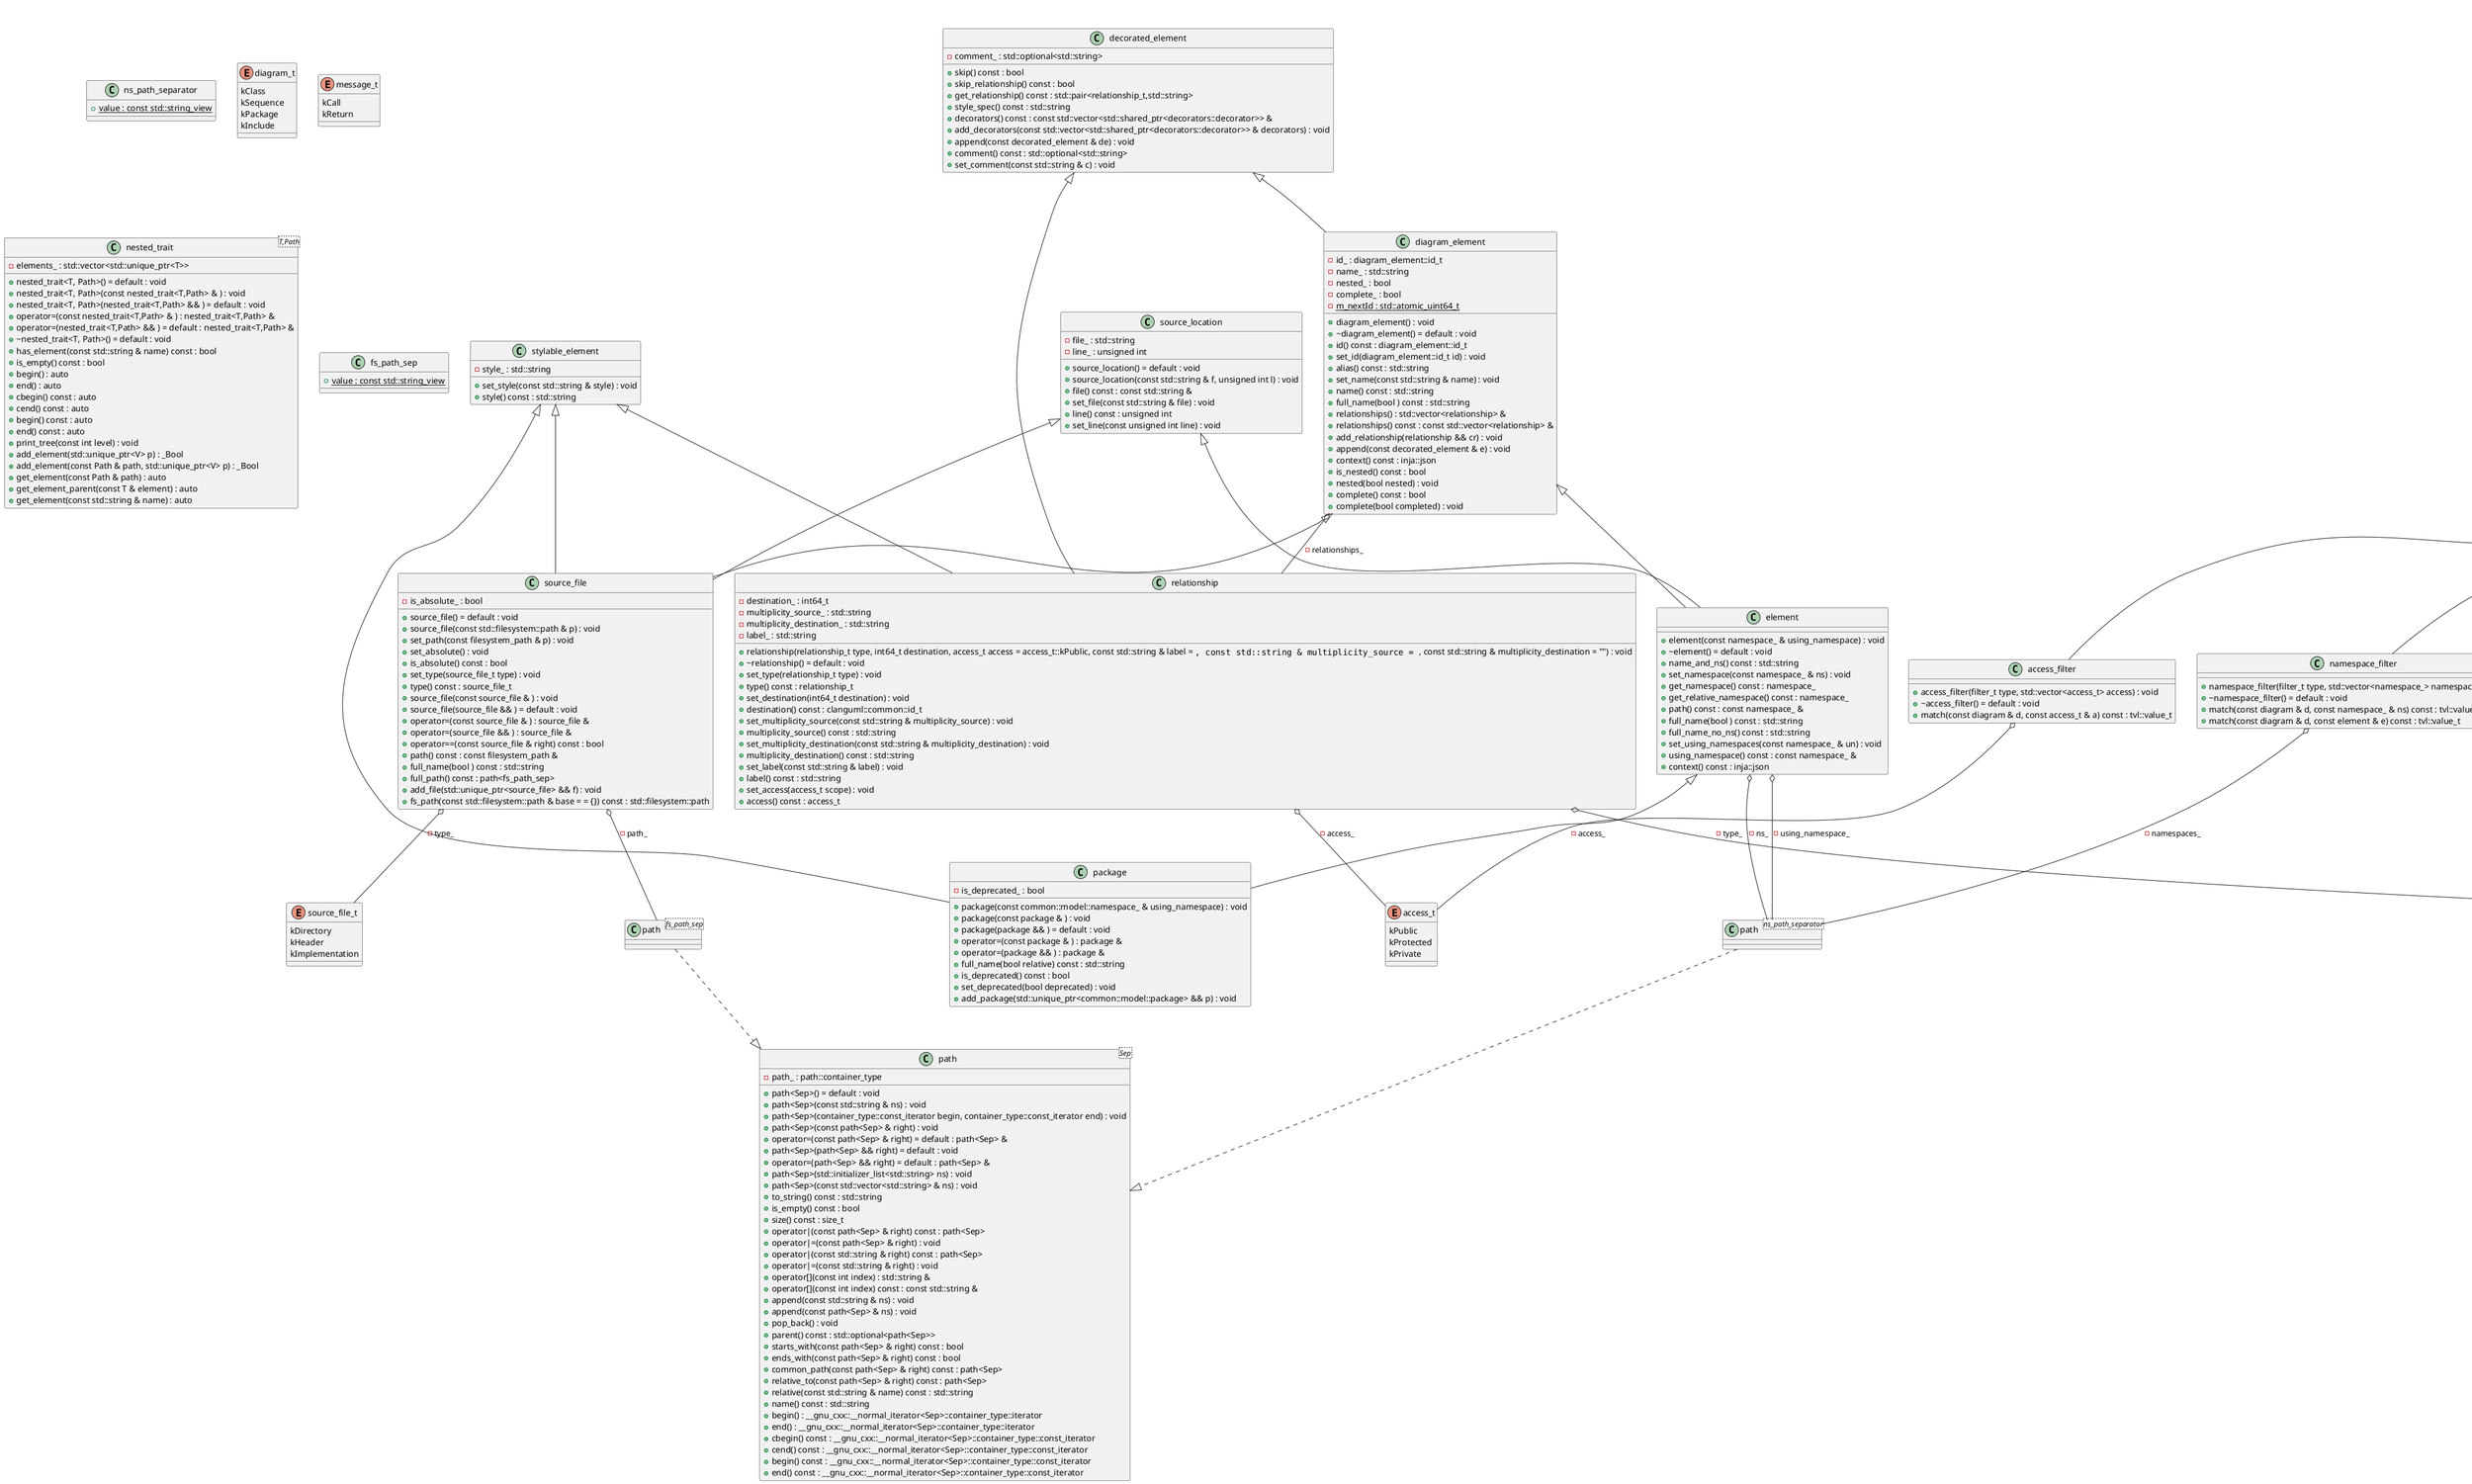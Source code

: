 @startuml
title clang-uml common diagram model
class "path<Sep>" as C_0001932252426145029507
class C_0001932252426145029507 [[https://github.com/bkryza/clang-uml/blob/b3382d8f041665d83d907a47f3dd9f0fd341e837/src/common/model/path.h#L28{path}]] {
+path<Sep>() = default : void
+path<Sep>(const std::string & ns) : void
+path<Sep>(container_type::const_iterator begin, container_type::const_iterator end) : void
+path<Sep>(const path<Sep> & right) : void
+operator=(const path<Sep> & right) = default : path<Sep> &
+path<Sep>(path<Sep> && right) = default : void
+operator=(path<Sep> && right) = default : path<Sep> &
+path<Sep>(std::initializer_list<std::string> ns) : void
+path<Sep>(const std::vector<std::string> & ns) : void
+to_string() const : std::string
+is_empty() const : bool
+size() const : size_t
+operator|(const path<Sep> & right) const : path<Sep>
+operator|=(const path<Sep> & right) : void
+operator|(const std::string & right) const : path<Sep>
+operator|=(const std::string & right) : void
+operator[](const int index) : std::string &
+operator[](const int index) const : const std::string &
+append(const std::string & ns) : void
+append(const path<Sep> & ns) : void
+pop_back() : void
+parent() const : std::optional<path<Sep>>
+starts_with(const path<Sep> & right) const : bool
+ends_with(const path<Sep> & right) const : bool
+common_path(const path<Sep> & right) const : path<Sep>
+relative_to(const path<Sep> & right) const : path<Sep>
+relative(const std::string & name) const : std::string
+name() const : std::string
+begin() : __gnu_cxx::__normal_iterator<Sep>::container_type::iterator
+end() : __gnu_cxx::__normal_iterator<Sep>::container_type::iterator
+cbegin() const : __gnu_cxx::__normal_iterator<Sep>::container_type::const_iterator
+cend() const : __gnu_cxx::__normal_iterator<Sep>::container_type::const_iterator
+begin() const : __gnu_cxx::__normal_iterator<Sep>::container_type::const_iterator
+end() const : __gnu_cxx::__normal_iterator<Sep>::container_type::const_iterator
-path_ : path::container_type [[[https://github.com/bkryza/clang-uml/blob/b3382d8f041665d83d907a47f3dd9f0fd341e837/src/common/model/path.h#L216{path_}]]]
}
class "ns_path_separator" as C_0001331923285602672865
class C_0001331923285602672865 [[https://github.com/bkryza/clang-uml/blob/b3382d8f041665d83d907a47f3dd9f0fd341e837/src/common/model/namespace.h#L28{ns_path_separator}]] {
{static} +value : const std::string_view [[[https://github.com/bkryza/clang-uml/blob/b3382d8f041665d83d907a47f3dd9f0fd341e837/src/common/model/namespace.h#L29{value}]]]
}
enum "diagram_t" as C_0000911024010877522257
enum C_0000911024010877522257 [[https://github.com/bkryza/clang-uml/blob/b3382d8f041665d83d907a47f3dd9f0fd341e837/src/common/model/enums.h#L24{diagram_t}]] {
kClass
kSequence
kPackage
kInclude
}
enum "access_t" as C_0002077031342744882956
enum C_0002077031342744882956 [[https://github.com/bkryza/clang-uml/blob/b3382d8f041665d83d907a47f3dd9f0fd341e837/src/common/model/enums.h#L26{access_t}]] {
kPublic
kProtected
kPrivate
}
enum "relationship_t" as C_0000229140160180072950
enum C_0000229140160180072950 [[https://github.com/bkryza/clang-uml/blob/b3382d8f041665d83d907a47f3dd9f0fd341e837/src/common/model/enums.h#L28{relationship_t}]] {
kNone
kExtension
kComposition
kAggregation
kContainment
kOwnership
kAssociation
kInstantiation
kFriendship
kAlias
kDependency
}
enum "message_t" as C_0001623832985137466228
enum C_0001623832985137466228 [[https://github.com/bkryza/clang-uml/blob/b3382d8f041665d83d907a47f3dd9f0fd341e837/src/common/model/enums.h#L42{message_t}]] {
kCall
kReturn
}
class "decorated_element" as C_0001117102382624673118
class C_0001117102382624673118 [[https://github.com/bkryza/clang-uml/blob/b3382d8f041665d83d907a47f3dd9f0fd341e837/src/common/model/decorated_element.h#L31{decorated_element}]] {
+skip() const : bool
+skip_relationship() const : bool
+get_relationship() const : std::pair<relationship_t,std::string>
+style_spec() const : std::string
+decorators() const : const std::vector<std::shared_ptr<decorators::decorator>> &
+add_decorators(const std::vector<std::shared_ptr<decorators::decorator>> & decorators) : void
+append(const decorated_element & de) : void
+comment() const : std::optional<std::string>
+set_comment(const std::string & c) : void
-comment_ : std::optional<std::string> [[[https://github.com/bkryza/clang-uml/blob/b3382d8f041665d83d907a47f3dd9f0fd341e837/src/common/model/decorated_element.h#L55{comment_}]]]
}
class "stylable_element" as C_0002077846075979426940
class C_0002077846075979426940 [[https://github.com/bkryza/clang-uml/blob/b3382d8f041665d83d907a47f3dd9f0fd341e837/src/common/model/stylable_element.h#L24{stylable_element}]] {
+set_style(const std::string & style) : void
+style() const : std::string
-style_ : std::string [[[https://github.com/bkryza/clang-uml/blob/b3382d8f041665d83d907a47f3dd9f0fd341e837/src/common/model/stylable_element.h#L30{style_}]]]
}
class "relationship" as C_0002046336758797367926
class C_0002046336758797367926 [[https://github.com/bkryza/clang-uml/blob/b3382d8f041665d83d907a47f3dd9f0fd341e837/src/common/model/relationship.h#L28{relationship}]] {
+relationship(relationship_t type, int64_t destination, access_t access = access_t::kPublic, const std::string & label = "", const std::string & multiplicity_source = "", const std::string & multiplicity_destination = "") : void
+~relationship() = default : void
+set_type(relationship_t type) : void
+type() const : relationship_t
+set_destination(int64_t destination) : void
+destination() const : clanguml::common::id_t
+set_multiplicity_source(const std::string & multiplicity_source) : void
+multiplicity_source() const : std::string
+set_multiplicity_destination(const std::string & multiplicity_destination) : void
+multiplicity_destination() const : std::string
+set_label(const std::string & label) : void
+label() const : std::string
+set_access(access_t scope) : void
+access() const : access_t
-destination_ : int64_t [[[https://github.com/bkryza/clang-uml/blob/b3382d8f041665d83d907a47f3dd9f0fd341e837/src/common/model/relationship.h#L61{destination_}]]]
-multiplicity_source_ : std::string [[[https://github.com/bkryza/clang-uml/blob/b3382d8f041665d83d907a47f3dd9f0fd341e837/src/common/model/relationship.h#L62{multiplicity_source_}]]]
-multiplicity_destination_ : std::string [[[https://github.com/bkryza/clang-uml/blob/b3382d8f041665d83d907a47f3dd9f0fd341e837/src/common/model/relationship.h#L63{multiplicity_destination_}]]]
-label_ : std::string [[[https://github.com/bkryza/clang-uml/blob/b3382d8f041665d83d907a47f3dd9f0fd341e837/src/common/model/relationship.h#L64{label_}]]]
}
class "diagram_element" as C_0001073500714379115414
class C_0001073500714379115414 [[https://github.com/bkryza/clang-uml/blob/b3382d8f041665d83d907a47f3dd9f0fd341e837/src/common/model/diagram_element.h#L33{diagram_element}]] {
+diagram_element() : void
+~diagram_element() = default : void
+id() const : diagram_element::id_t
+set_id(diagram_element::id_t id) : void
+alias() const : std::string
+set_name(const std::string & name) : void
+name() const : std::string
+full_name(bool ) const : std::string
+relationships() : std::vector<relationship> &
+relationships() const : const std::vector<relationship> &
+add_relationship(relationship && cr) : void
+append(const decorated_element & e) : void
+context() const : inja::json
+is_nested() const : bool
+nested(bool nested) : void
+complete() const : bool
+complete(bool completed) : void
-id_ : diagram_element::id_t [[[https://github.com/bkryza/clang-uml/blob/b3382d8f041665d83d907a47f3dd9f0fd341e837/src/common/model/diagram_element.h#L77{id_}]]]
-name_ : std::string [[[https://github.com/bkryza/clang-uml/blob/b3382d8f041665d83d907a47f3dd9f0fd341e837/src/common/model/diagram_element.h#L78{name_}]]]
-nested_ : bool [[[https://github.com/bkryza/clang-uml/blob/b3382d8f041665d83d907a47f3dd9f0fd341e837/src/common/model/diagram_element.h#L80{nested_}]]]
-complete_ : bool [[[https://github.com/bkryza/clang-uml/blob/b3382d8f041665d83d907a47f3dd9f0fd341e837/src/common/model/diagram_element.h#L81{complete_}]]]
{static} -m_nextId : std::atomic_uint64_t [[[https://github.com/bkryza/clang-uml/blob/b3382d8f041665d83d907a47f3dd9f0fd341e837/src/common/model/diagram_element.h#L83{m_nextId}]]]
}
class "nested_trait<T,Path>" as C_0000891208748219309562
class C_0000891208748219309562 [[https://github.com/bkryza/clang-uml/blob/b3382d8f041665d83d907a47f3dd9f0fd341e837/src/common/model/nested_trait.h#L28{nested_trait}]] {
+nested_trait<T, Path>() = default : void
+nested_trait<T, Path>(const nested_trait<T,Path> & ) : void
+nested_trait<T, Path>(nested_trait<T,Path> && ) = default : void
+operator=(const nested_trait<T,Path> & ) : nested_trait<T,Path> &
+operator=(nested_trait<T,Path> && ) = default : nested_trait<T,Path> &
+~nested_trait<T, Path>() = default : void
+has_element(const std::string & name) const : bool
+is_empty() const : bool
+begin() : auto
+end() : auto
+cbegin() const : auto
+cend() const : auto
+begin() const : auto
+end() const : auto
+print_tree(const int level) : void
+add_element(std::unique_ptr<V> p) : _Bool
+add_element(const Path & path, std::unique_ptr<V> p) : _Bool
+get_element(const Path & path) : auto
+get_element_parent(const T & element) : auto
+get_element(const std::string & name) : auto
-elements_ : std::vector<std::unique_ptr<T>> [[[https://github.com/bkryza/clang-uml/blob/b3382d8f041665d83d907a47f3dd9f0fd341e837/src/common/model/nested_trait.h#L171{elements_}]]]
}
class "source_location" as C_0000895261582183440230
class C_0000895261582183440230 [[https://github.com/bkryza/clang-uml/blob/b3382d8f041665d83d907a47f3dd9f0fd341e837/src/common/model/source_location.h#L24{source_location}]] {
+source_location() = default : void
+source_location(const std::string & f, unsigned int l) : void
+file() const : const std::string &
+set_file(const std::string & file) : void
+line() const : unsigned int
+set_line(const unsigned int line) : void
-file_ : std::string [[[https://github.com/bkryza/clang-uml/blob/b3382d8f041665d83d907a47f3dd9f0fd341e837/src/common/model/source_location.h#L43{file_}]]]
-line_ : unsigned int [[[https://github.com/bkryza/clang-uml/blob/b3382d8f041665d83d907a47f3dd9f0fd341e837/src/common/model/source_location.h#L44{line_}]]]
}
enum "source_file_t" as C_0001490157860030300113
enum C_0001490157860030300113 [[https://github.com/bkryza/clang-uml/blob/b3382d8f041665d83d907a47f3dd9f0fd341e837/src/common/model/source_file.h#L37{source_file_t}]] {
kDirectory
kHeader
kImplementation
}
class "fs_path_sep" as C_0000640258162892495349
class C_0000640258162892495349 [[https://github.com/bkryza/clang-uml/blob/b3382d8f041665d83d907a47f3dd9f0fd341e837/src/common/model/source_file.h#L39{fs_path_sep}]] {
{static} +value : const std::string_view [[[https://github.com/bkryza/clang-uml/blob/b3382d8f041665d83d907a47f3dd9f0fd341e837/src/common/model/source_file.h#L40{value}]]]
}
class "path<fs_path_sep>" as C_0001035161069848456027
class C_0001035161069848456027 {
}
class "source_file" as C_0000785714713072053129
class C_0000785714713072053129 [[https://github.com/bkryza/clang-uml/blob/b3382d8f041665d83d907a47f3dd9f0fd341e837/src/common/model/source_file.h#L45{source_file}]] {
+source_file() = default : void
+source_file(const std::filesystem::path & p) : void
+set_path(const filesystem_path & p) : void
+set_absolute() : void
+is_absolute() const : bool
+set_type(source_file_t type) : void
+type() const : source_file_t
+source_file(const source_file & ) : void
+source_file(source_file && ) = default : void
+operator=(const source_file & ) : source_file &
+operator=(source_file && ) : source_file &
+operator==(const source_file & right) const : bool
+path() const : const filesystem_path &
+full_name(bool ) const : std::string
+full_path() const : path<fs_path_sep>
+add_file(std::unique_ptr<source_file> && f) : void
+fs_path(const std::filesystem::path & base = = {}) const : std::filesystem::path
-is_absolute_ : bool [[[https://github.com/bkryza/clang-uml/blob/b3382d8f041665d83d907a47f3dd9f0fd341e837/src/common/model/source_file.h#L120{is_absolute_}]]]
}
class "path<ns_path_separator>" as C_0001618725806424907966
class C_0001618725806424907966 {
}
abstract "diagram" as C_0000197068985320835874
abstract C_0000197068985320835874 [[https://github.com/bkryza/clang-uml/blob/b3382d8f041665d83d907a47f3dd9f0fd341e837/src/common/model/diagram.h#L34{diagram}]] {
+diagram() : void
+~diagram() : void
{abstract} +type() const = 0 : diagram_t
{abstract} +get(const std::string & full_name) const = 0 : clanguml::common::optional_ref<diagram_element>
{abstract} +get(const diagram_element::id_t id) const = 0 : clanguml::common::optional_ref<diagram_element>
+diagram(const diagram & ) : void
+diagram(diagram && ) : void
+operator=(const diagram & ) : diagram &
+operator=(diagram && ) : diagram &
+set_name(const std::string & name) : void
+name() const : std::string
+set_filter(std::unique_ptr<diagram_filter> filter) : void
+set_complete(bool complete) : void
+complete() const : bool
+should_include(const element & e) const : bool
+should_include(const std::string & e) const : bool
+should_include(const source_file & path) const : bool
+should_include(const relationship r) const : bool
+should_include(const relationship_t r) const : bool
+should_include(const access_t s) const : bool
+has_element(const diagram_element::id_t id) const : bool
+should_include(const namespace_ & ns, const std::string & name) const : bool
-name_ : std::string [[[https://github.com/bkryza/clang-uml/blob/b3382d8f041665d83d907a47f3dd9f0fd341e837/src/common/model/diagram.h#L78{name_}]]]
-complete_ : bool [[[https://github.com/bkryza/clang-uml/blob/b3382d8f041665d83d907a47f3dd9f0fd341e837/src/common/model/diagram.h#L80{complete_}]]]
}
class "element" as C_0002069520381434407937
class C_0002069520381434407937 [[https://github.com/bkryza/clang-uml/blob/b3382d8f041665d83d907a47f3dd9f0fd341e837/src/common/model/element.h#L35{element}]] {
+element(const namespace_ & using_namespace) : void
+~element() = default : void
+name_and_ns() const : std::string
+set_namespace(const namespace_ & ns) : void
+get_namespace() const : namespace_
+get_relative_namespace() const : namespace_
+path() const : const namespace_ &
+full_name(bool ) const : std::string
+full_name_no_ns() const : std::string
+set_using_namespaces(const namespace_ & un) : void
+using_namespace() const : const namespace_ &
+context() const : inja::json
}
class "package" as C_0002143286684830686854
class C_0002143286684830686854 [[https://github.com/bkryza/clang-uml/blob/b3382d8f041665d83d907a47f3dd9f0fd341e837/src/common/model/package.h#L34{package}]] {
+package(const common::model::namespace_ & using_namespace) : void
+package(const package & ) : void
+package(package && ) = default : void
+operator=(const package & ) : package &
+operator=(package && ) : package &
+full_name(bool relative) const : std::string
+is_deprecated() const : bool
+set_deprecated(bool deprecated) : void
+add_package(std::unique_ptr<common::model::package> && p) : void
-is_deprecated_ : bool [[[https://github.com/bkryza/clang-uml/blob/b3382d8f041665d83d907a47f3dd9f0fd341e837/src/common/model/package.h#L54{is_deprecated_}]]]
}
enum "filter_t" as C_0001931666600378768700
enum C_0001931666600378768700 [[https://github.com/bkryza/clang-uml/blob/b3382d8f041665d83d907a47f3dd9f0fd341e837/src/common/model/diagram_filter.h#L36{filter_t}]] {
kInclusive
kExclusive
}
class "filter_visitor" as C_0000469458052685692314
class C_0000469458052685692314 [[https://github.com/bkryza/clang-uml/blob/b3382d8f041665d83d907a47f3dd9f0fd341e837/src/common/model/diagram_filter.h#L56{filter_visitor}]] {
+filter_visitor(filter_t type) : void
+~filter_visitor() = default : void
+match(const diagram & d, const common::model::element & e) const : tvl::value_t
+match(const diagram & d, const common::model::relationship_t & r) const : tvl::value_t
+match(const diagram & d, const common::model::access_t & a) const : tvl::value_t
+match(const diagram & d, const common::model::namespace_ & ns) const : tvl::value_t
+match(const diagram & d, const common::model::source_file & f) const : tvl::value_t
+is_inclusive() const : bool
+is_exclusive() const : bool
+type() const : filter_t
}
class "anyof_filter" as C_0000605829206649563575
class C_0000605829206649563575 [[https://github.com/bkryza/clang-uml/blob/b3382d8f041665d83d907a47f3dd9f0fd341e837/src/common/model/diagram_filter.h#L86{anyof_filter}]] {
+anyof_filter(filter_t type, std::vector<std::unique_ptr<filter_visitor>> filters) : void
+~anyof_filter() = default : void
+match(const diagram & d, const common::model::element & e) const : tvl::value_t
+match(const diagram & d, const common::model::source_file & e) const : tvl::value_t
}
class "namespace_filter" as C_0001816240256470820189
class C_0001816240256470820189 [[https://github.com/bkryza/clang-uml/blob/b3382d8f041665d83d907a47f3dd9f0fd341e837/src/common/model/diagram_filter.h#L102{namespace_filter}]] {
+namespace_filter(filter_t type, std::vector<namespace_> namespaces) : void
+~namespace_filter() = default : void
+match(const diagram & d, const namespace_ & ns) const : tvl::value_t
+match(const diagram & d, const element & e) const : tvl::value_t
}
class "element_filter" as C_0000690341236618660423
class C_0000690341236618660423 [[https://github.com/bkryza/clang-uml/blob/b3382d8f041665d83d907a47f3dd9f0fd341e837/src/common/model/diagram_filter.h#L115{element_filter}]] {
+element_filter(filter_t type, std::vector<std::string> elements) : void
+~element_filter() = default : void
+match(const diagram & d, const element & e) const : tvl::value_t
-elements_ : std::vector<std::string> [[[https://github.com/bkryza/clang-uml/blob/b3382d8f041665d83d907a47f3dd9f0fd341e837/src/common/model/diagram_filter.h#L123{elements_}]]]
}
class "subclass_filter" as C_0001389919526184251760
class C_0001389919526184251760 [[https://github.com/bkryza/clang-uml/blob/b3382d8f041665d83d907a47f3dd9f0fd341e837/src/common/model/diagram_filter.h#L126{subclass_filter}]] {
+subclass_filter(filter_t type, std::vector<std::string> roots) : void
+~subclass_filter() = default : void
+match(const diagram & d, const element & e) const : tvl::value_t
-roots_ : std::vector<std::string> [[[https://github.com/bkryza/clang-uml/blob/b3382d8f041665d83d907a47f3dd9f0fd341e837/src/common/model/diagram_filter.h#L134{roots_}]]]
}
class "edge_traversal_filter<DiagramT,ElementT,MatchOverrideT>" as C_0001412380775311155780
class C_0001412380775311155780 [[https://github.com/bkryza/clang-uml/blob/b3382d8f041665d83d907a47f3dd9f0fd341e837/src/common/model/diagram_filter.h#L139{edge_traversal_filter}]] {
+edge_traversal_filter<DiagramT, ElementT, MatchOverrideT>(filter_t type, relationship_t relationship, std::vector<std::string> roots, bool forward = false) : void
+~edge_traversal_filter<DiagramT, ElementT, MatchOverrideT>() = default : void
+match(const diagram & d, const MatchOverrideT & e) const : tvl::value_t
-add_parents(const DiagramT & cd) const : void
-init(const DiagramT & cd) const : void
-add_adjacent(const C & from, const D & to, const std::vector<relationship_t> & relationships) : _Bool
-roots_ : std::vector<std::string> [[[https://github.com/bkryza/clang-uml/blob/b3382d8f041665d83d907a47f3dd9f0fd341e837/src/common/model/diagram_filter.h#L272{roots_}]]]
-initialized_ : bool [[[https://github.com/bkryza/clang-uml/blob/b3382d8f041665d83d907a47f3dd9f0fd341e837/src/common/model/diagram_filter.h#L274{initialized_}]]]
-matching_elements_ : clanguml::common::reference_set<ElementT> [[[https://github.com/bkryza/clang-uml/blob/b3382d8f041665d83d907a47f3dd9f0fd341e837/src/common/model/diagram_filter.h#L275{matching_elements_}]]]
-forward_ : bool [[[https://github.com/bkryza/clang-uml/blob/b3382d8f041665d83d907a47f3dd9f0fd341e837/src/common/model/diagram_filter.h#L276{forward_}]]]
}
class "relationship_filter" as C_0001195713008101262477
class C_0001195713008101262477 [[https://github.com/bkryza/clang-uml/blob/b3382d8f041665d83d907a47f3dd9f0fd341e837/src/common/model/diagram_filter.h#L279{relationship_filter}]] {
+relationship_filter(filter_t type, std::vector<relationship_t> relationships) : void
+~relationship_filter() = default : void
+match(const diagram & d, const relationship_t & r) const : tvl::value_t
}
class "access_filter" as C_0001098184343448999590
class C_0001098184343448999590 [[https://github.com/bkryza/clang-uml/blob/b3382d8f041665d83d907a47f3dd9f0fd341e837/src/common/model/diagram_filter.h#L292{access_filter}]] {
+access_filter(filter_t type, std::vector<access_t> access) : void
+~access_filter() = default : void
+match(const diagram & d, const access_t & a) const : tvl::value_t
}
class "context_filter" as C_0002078668697238559556
class C_0002078668697238559556 [[https://github.com/bkryza/clang-uml/blob/b3382d8f041665d83d907a47f3dd9f0fd341e837/src/common/model/diagram_filter.h#L303{context_filter}]] {
+context_filter(filter_t type, std::vector<std::string> context) : void
+~context_filter() = default : void
+match(const diagram & d, const element & r) const : tvl::value_t
-context_ : std::vector<std::string> [[[https://github.com/bkryza/clang-uml/blob/b3382d8f041665d83d907a47f3dd9f0fd341e837/src/common/model/diagram_filter.h#L311{context_}]]]
}
class "paths_filter" as C_0000831536458766184760
class C_0000831536458766184760 [[https://github.com/bkryza/clang-uml/blob/b3382d8f041665d83d907a47f3dd9f0fd341e837/src/common/model/diagram_filter.h#L314{paths_filter}]] {
+paths_filter(filter_t type, const std::filesystem::path & root, std::vector<std::filesystem::path> p) : void
+~paths_filter() = default : void
+match(const diagram & d, const common::model::source_file & r) const : tvl::value_t
}
class "diagram_filter" as C_0002054140694270036745
class C_0002054140694270036745 [[https://github.com/bkryza/clang-uml/blob/b3382d8f041665d83d907a47f3dd9f0fd341e837/src/common/model/diagram_filter.h#L328{diagram_filter}]] {
+diagram_filter(const common::model::diagram & d, const config::diagram & c) : void
+add_inclusive_filter(std::unique_ptr<filter_visitor> fv) : void
+add_exclusive_filter(std::unique_ptr<filter_visitor> fv) : void
+should_include(namespace_ ns, const std::string & name) const : bool
-init_filters(const config::diagram & c) : void
+should_include(const T & e) : _Bool
}
C_0002046336758797367926 o-- C_0000229140160180072950 : -type_
C_0002046336758797367926 o-- C_0002077031342744882956 : -access_
C_0001117102382624673118 <|-- C_0002046336758797367926
C_0002077846075979426940 <|-- C_0002046336758797367926
C_0001073500714379115414 o-- C_0002046336758797367926 : -relationships_
C_0001117102382624673118 <|-- C_0001073500714379115414
C_0001035161069848456027 ..|> C_0001932252426145029507
C_0000785714713072053129 o-- C_0001035161069848456027 : -path_
C_0000785714713072053129 o-- C_0001490157860030300113 : -type_
C_0001073500714379115414 <|-- C_0000785714713072053129
C_0002077846075979426940 <|-- C_0000785714713072053129
C_0000895261582183440230 <|-- C_0000785714713072053129
C_0001618725806424907966 ..|> C_0001932252426145029507
C_0000197068985320835874 o-- C_0002054140694270036745 : -filter_
C_0002069520381434407937 o-- C_0001618725806424907966 : -ns_
C_0002069520381434407937 o-- C_0001618725806424907966 : -using_namespace_
C_0001073500714379115414 <|-- C_0002069520381434407937
C_0000895261582183440230 <|-- C_0002069520381434407937
C_0002069520381434407937 <|-- C_0002143286684830686854
C_0002077846075979426940 <|-- C_0002143286684830686854
C_0000469458052685692314 o-- C_0001931666600378768700 : -type_
C_0000605829206649563575 o-- C_0000469458052685692314 : -filters_
C_0000469458052685692314 <|-- C_0000605829206649563575
C_0001816240256470820189 o-- C_0001618725806424907966 : -namespaces_
C_0000469458052685692314 <|-- C_0001816240256470820189
C_0000469458052685692314 <|-- C_0000690341236618660423
C_0000469458052685692314 <|-- C_0001389919526184251760
C_0001412380775311155780 o-- C_0000229140160180072950 : -relationship_
C_0000469458052685692314 <|-- C_0001412380775311155780
C_0001195713008101262477 o-- C_0000229140160180072950 : -relationships_
C_0000469458052685692314 <|-- C_0001195713008101262477
C_0001098184343448999590 o-- C_0002077031342744882956 : -access_
C_0000469458052685692314 <|-- C_0001098184343448999590
C_0000469458052685692314 <|-- C_0002078668697238559556
C_0000469458052685692314 <|-- C_0000831536458766184760
C_0002054140694270036745 o-- C_0000469458052685692314 : -inclusive_
C_0002054140694270036745 o-- C_0000469458052685692314 : -exclusive_
C_0002054140694270036745 --> C_0000197068985320835874 : -diagram_
@enduml
